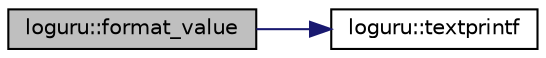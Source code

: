 digraph "loguru::format_value"
{
  edge [fontname="Helvetica",fontsize="10",labelfontname="Helvetica",labelfontsize="10"];
  node [fontname="Helvetica",fontsize="10",shape=record];
  rankdir="LR";
  Node61 [label="loguru::format_value",height=0.2,width=0.4,color="black", fillcolor="grey75", style="filled", fontcolor="black"];
  Node61 -> Node62 [color="midnightblue",fontsize="10",style="solid",fontname="Helvetica"];
  Node62 [label="loguru::textprintf",height=0.2,width=0.4,color="black", fillcolor="white", style="filled",URL="$namespaceloguru.html#a41e1649a01dfe5abd07436fb051869b0"];
}
